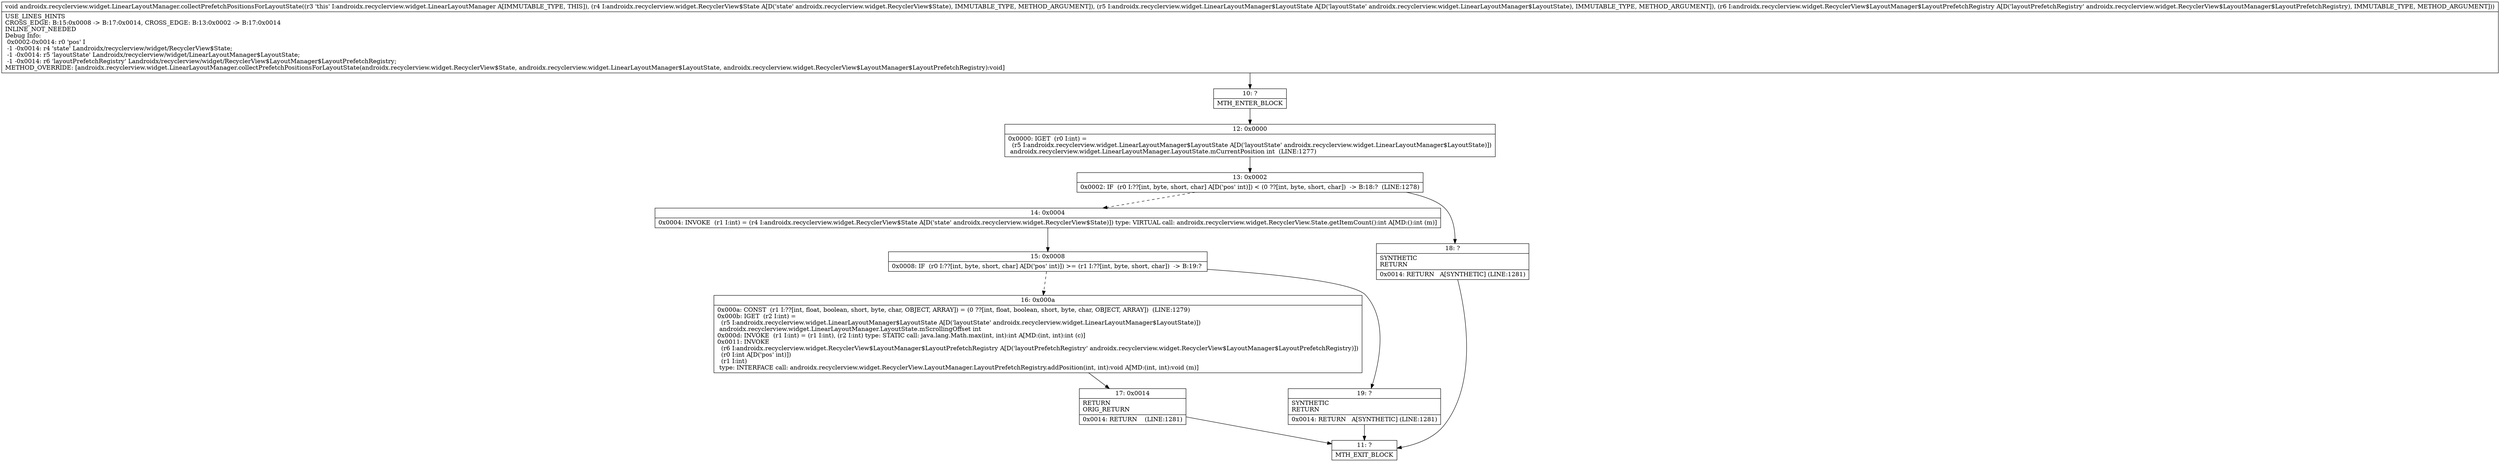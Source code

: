 digraph "CFG forandroidx.recyclerview.widget.LinearLayoutManager.collectPrefetchPositionsForLayoutState(Landroidx\/recyclerview\/widget\/RecyclerView$State;Landroidx\/recyclerview\/widget\/LinearLayoutManager$LayoutState;Landroidx\/recyclerview\/widget\/RecyclerView$LayoutManager$LayoutPrefetchRegistry;)V" {
Node_10 [shape=record,label="{10\:\ ?|MTH_ENTER_BLOCK\l}"];
Node_12 [shape=record,label="{12\:\ 0x0000|0x0000: IGET  (r0 I:int) = \l  (r5 I:androidx.recyclerview.widget.LinearLayoutManager$LayoutState A[D('layoutState' androidx.recyclerview.widget.LinearLayoutManager$LayoutState)])\l androidx.recyclerview.widget.LinearLayoutManager.LayoutState.mCurrentPosition int  (LINE:1277)\l}"];
Node_13 [shape=record,label="{13\:\ 0x0002|0x0002: IF  (r0 I:??[int, byte, short, char] A[D('pos' int)]) \< (0 ??[int, byte, short, char])  \-\> B:18:?  (LINE:1278)\l}"];
Node_14 [shape=record,label="{14\:\ 0x0004|0x0004: INVOKE  (r1 I:int) = (r4 I:androidx.recyclerview.widget.RecyclerView$State A[D('state' androidx.recyclerview.widget.RecyclerView$State)]) type: VIRTUAL call: androidx.recyclerview.widget.RecyclerView.State.getItemCount():int A[MD:():int (m)]\l}"];
Node_15 [shape=record,label="{15\:\ 0x0008|0x0008: IF  (r0 I:??[int, byte, short, char] A[D('pos' int)]) \>= (r1 I:??[int, byte, short, char])  \-\> B:19:? \l}"];
Node_16 [shape=record,label="{16\:\ 0x000a|0x000a: CONST  (r1 I:??[int, float, boolean, short, byte, char, OBJECT, ARRAY]) = (0 ??[int, float, boolean, short, byte, char, OBJECT, ARRAY])  (LINE:1279)\l0x000b: IGET  (r2 I:int) = \l  (r5 I:androidx.recyclerview.widget.LinearLayoutManager$LayoutState A[D('layoutState' androidx.recyclerview.widget.LinearLayoutManager$LayoutState)])\l androidx.recyclerview.widget.LinearLayoutManager.LayoutState.mScrollingOffset int \l0x000d: INVOKE  (r1 I:int) = (r1 I:int), (r2 I:int) type: STATIC call: java.lang.Math.max(int, int):int A[MD:(int, int):int (c)]\l0x0011: INVOKE  \l  (r6 I:androidx.recyclerview.widget.RecyclerView$LayoutManager$LayoutPrefetchRegistry A[D('layoutPrefetchRegistry' androidx.recyclerview.widget.RecyclerView$LayoutManager$LayoutPrefetchRegistry)])\l  (r0 I:int A[D('pos' int)])\l  (r1 I:int)\l type: INTERFACE call: androidx.recyclerview.widget.RecyclerView.LayoutManager.LayoutPrefetchRegistry.addPosition(int, int):void A[MD:(int, int):void (m)]\l}"];
Node_17 [shape=record,label="{17\:\ 0x0014|RETURN\lORIG_RETURN\l|0x0014: RETURN    (LINE:1281)\l}"];
Node_11 [shape=record,label="{11\:\ ?|MTH_EXIT_BLOCK\l}"];
Node_19 [shape=record,label="{19\:\ ?|SYNTHETIC\lRETURN\l|0x0014: RETURN   A[SYNTHETIC] (LINE:1281)\l}"];
Node_18 [shape=record,label="{18\:\ ?|SYNTHETIC\lRETURN\l|0x0014: RETURN   A[SYNTHETIC] (LINE:1281)\l}"];
MethodNode[shape=record,label="{void androidx.recyclerview.widget.LinearLayoutManager.collectPrefetchPositionsForLayoutState((r3 'this' I:androidx.recyclerview.widget.LinearLayoutManager A[IMMUTABLE_TYPE, THIS]), (r4 I:androidx.recyclerview.widget.RecyclerView$State A[D('state' androidx.recyclerview.widget.RecyclerView$State), IMMUTABLE_TYPE, METHOD_ARGUMENT]), (r5 I:androidx.recyclerview.widget.LinearLayoutManager$LayoutState A[D('layoutState' androidx.recyclerview.widget.LinearLayoutManager$LayoutState), IMMUTABLE_TYPE, METHOD_ARGUMENT]), (r6 I:androidx.recyclerview.widget.RecyclerView$LayoutManager$LayoutPrefetchRegistry A[D('layoutPrefetchRegistry' androidx.recyclerview.widget.RecyclerView$LayoutManager$LayoutPrefetchRegistry), IMMUTABLE_TYPE, METHOD_ARGUMENT]))  | USE_LINES_HINTS\lCROSS_EDGE: B:15:0x0008 \-\> B:17:0x0014, CROSS_EDGE: B:13:0x0002 \-\> B:17:0x0014\lINLINE_NOT_NEEDED\lDebug Info:\l  0x0002\-0x0014: r0 'pos' I\l  \-1 \-0x0014: r4 'state' Landroidx\/recyclerview\/widget\/RecyclerView$State;\l  \-1 \-0x0014: r5 'layoutState' Landroidx\/recyclerview\/widget\/LinearLayoutManager$LayoutState;\l  \-1 \-0x0014: r6 'layoutPrefetchRegistry' Landroidx\/recyclerview\/widget\/RecyclerView$LayoutManager$LayoutPrefetchRegistry;\lMETHOD_OVERRIDE: [androidx.recyclerview.widget.LinearLayoutManager.collectPrefetchPositionsForLayoutState(androidx.recyclerview.widget.RecyclerView$State, androidx.recyclerview.widget.LinearLayoutManager$LayoutState, androidx.recyclerview.widget.RecyclerView$LayoutManager$LayoutPrefetchRegistry):void]\l}"];
MethodNode -> Node_10;Node_10 -> Node_12;
Node_12 -> Node_13;
Node_13 -> Node_14[style=dashed];
Node_13 -> Node_18;
Node_14 -> Node_15;
Node_15 -> Node_16[style=dashed];
Node_15 -> Node_19;
Node_16 -> Node_17;
Node_17 -> Node_11;
Node_19 -> Node_11;
Node_18 -> Node_11;
}


